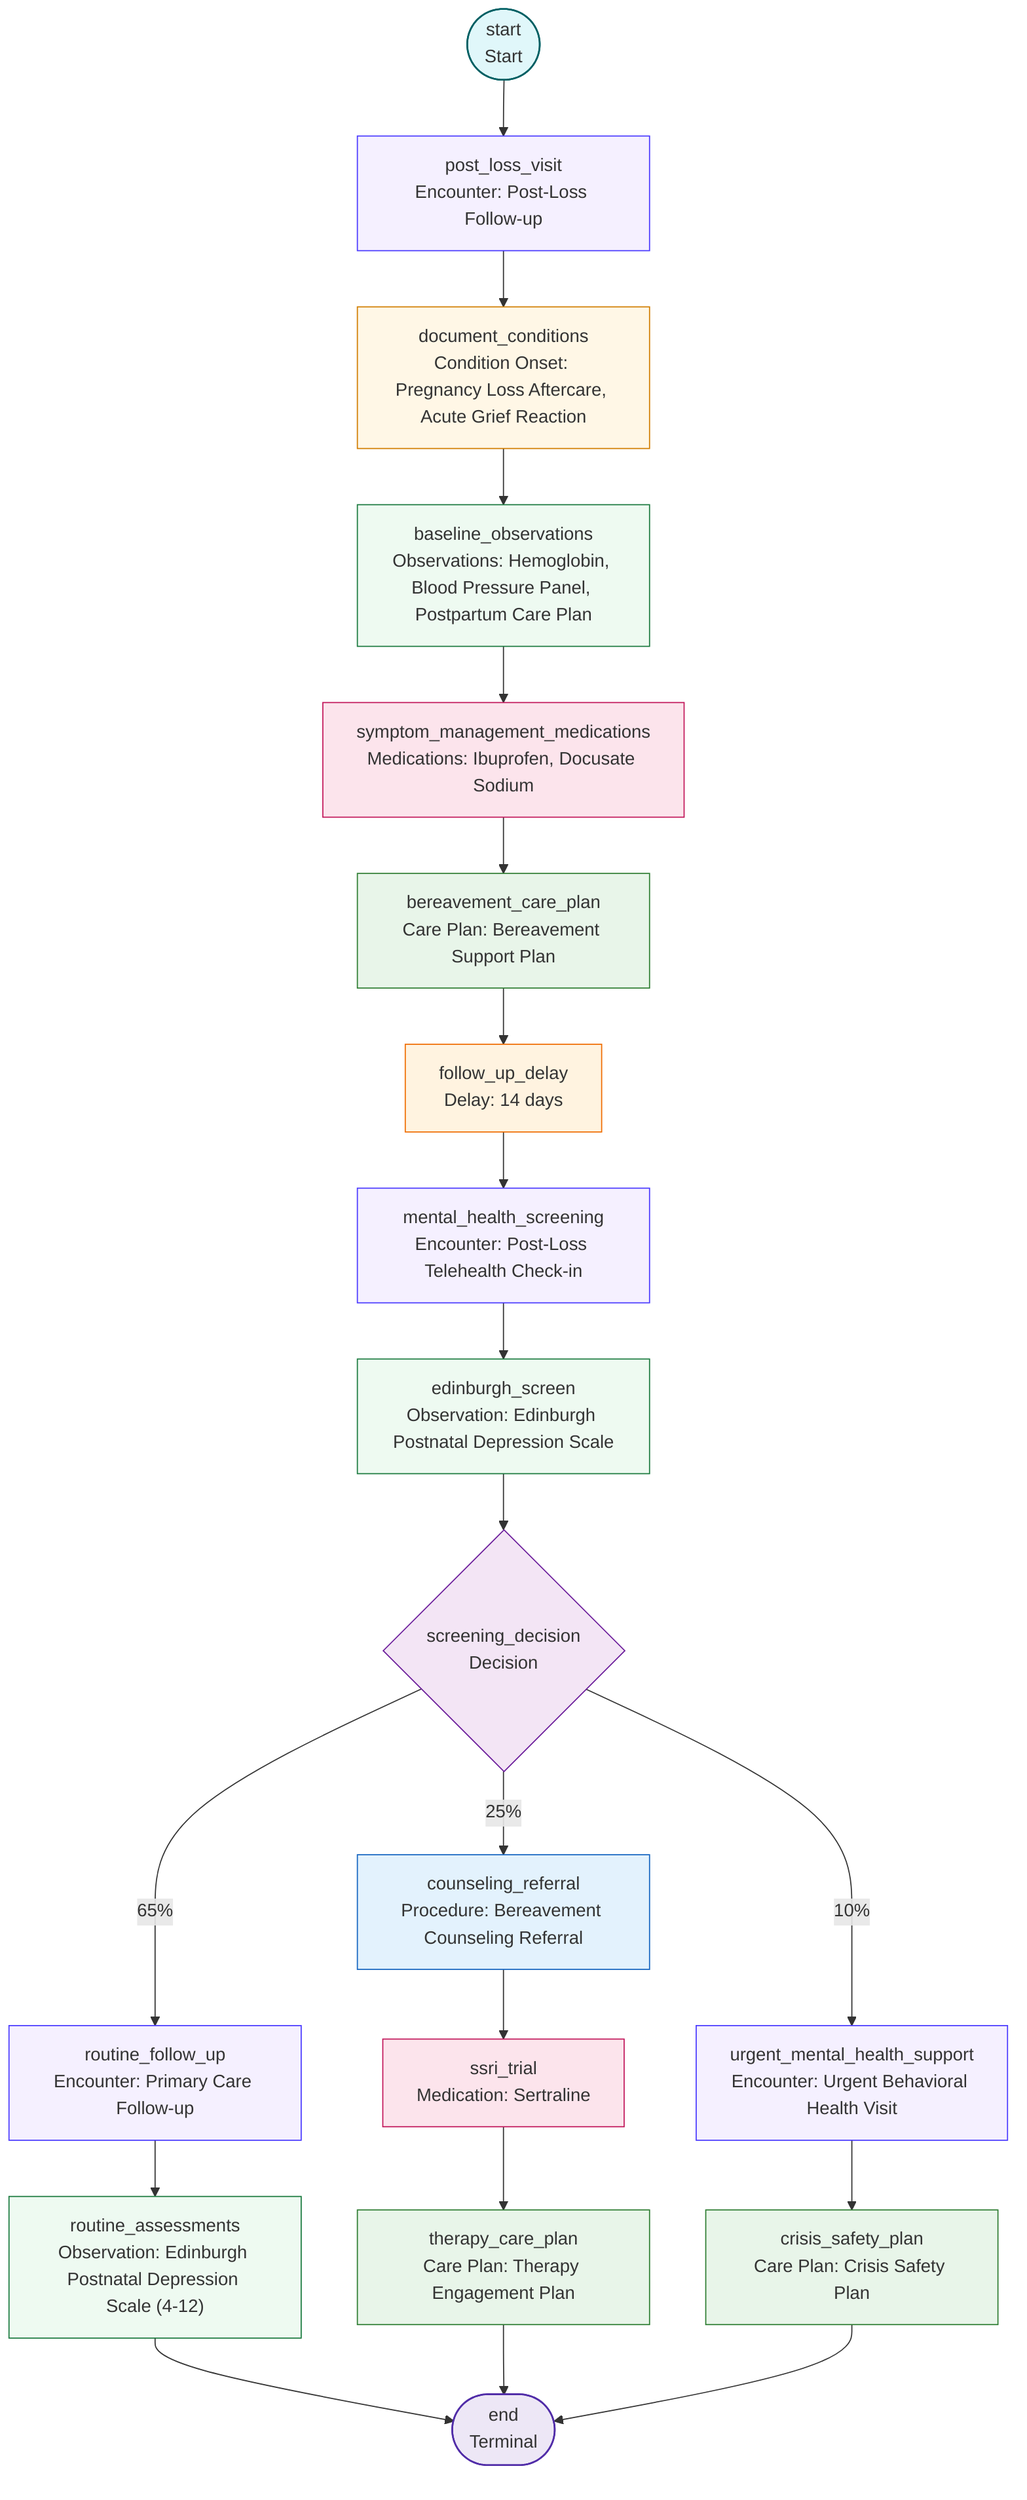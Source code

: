 %% Mermaid diagram for modules/pregnancy_loss_support.yaml
graph TD
    classDef start fill:#e0f7fa,stroke:#006064,stroke-width:1.5;
    classDef encounter fill:#f5f0ff,stroke:#4a3aff,stroke-width:1;
    classDef condition fill:#fff7e6,stroke:#d17d00,stroke-width:1;
    classDef observation fill:#eefaf1,stroke:#1b7a3f,stroke-width:1;
    classDef medication fill:#fce4ec,stroke:#c2185b,stroke-width:1;
    classDef care_plan fill:#e8f5e9,stroke:#2e7d32,stroke-width:1;
    classDef delay fill:#fff3e0,stroke:#ef6c00,stroke-width:1;
    classDef decision fill:#f3e5f5,stroke:#6a1b9a,stroke-width:1;
    classDef procedure fill:#e3f2fd,stroke:#1565c0,stroke-width:1;
    classDef terminal fill:#ede7f6,stroke:#512da8,stroke-width:1.5;

    start_state([start<br/>Start]):::start
    post_loss_visit["post_loss_visit<br/>Encounter: Post-Loss Follow-up"]:::encounter
    document_conditions["document_conditions<br/>Condition Onset: Pregnancy Loss Aftercare, Acute Grief Reaction"]:::condition
    baseline_observations["baseline_observations<br/>Observations: Hemoglobin, Blood Pressure Panel, Postpartum Care Plan"]:::observation
    symptom_management_medications["symptom_management_medications<br/>Medications: Ibuprofen, Docusate Sodium"]:::medication
    bereavement_care_plan["bereavement_care_plan<br/>Care Plan: Bereavement Support Plan"]:::care_plan
    follow_up_delay["follow_up_delay<br/>Delay: 14 days"]:::delay
    mental_health_screening["mental_health_screening<br/>Encounter: Post-Loss Telehealth Check-in"]:::encounter
    edinburgh_screen["edinburgh_screen<br/>Observation: Edinburgh Postnatal Depression Scale"]:::observation
    screening_decision{"screening_decision<br/>Decision"}:::decision
    routine_follow_up["routine_follow_up<br/>Encounter: Primary Care Follow-up"]:::encounter
    routine_assessments["routine_assessments<br/>Observation: Edinburgh Postnatal Depression Scale (4-12)"]:::observation
    counseling_referral["counseling_referral<br/>Procedure: Bereavement Counseling Referral"]:::procedure
    ssri_trial["ssri_trial<br/>Medication: Sertraline"]:::medication
    therapy_care_plan["therapy_care_plan<br/>Care Plan: Therapy Engagement Plan"]:::care_plan
    urgent_mental_health_support["urgent_mental_health_support<br/>Encounter: Urgent Behavioral Health Visit"]:::encounter
    crisis_safety_plan["crisis_safety_plan<br/>Care Plan: Crisis Safety Plan"]:::care_plan
    end_state([end<br/>Terminal]):::terminal

    start_state --> post_loss_visit
    post_loss_visit --> document_conditions
    document_conditions --> baseline_observations
    baseline_observations --> symptom_management_medications
    symptom_management_medications --> bereavement_care_plan
    bereavement_care_plan --> follow_up_delay
    follow_up_delay --> mental_health_screening
    mental_health_screening --> edinburgh_screen
    edinburgh_screen --> screening_decision
    screening_decision -->|65%| routine_follow_up
    screening_decision -->|25%| counseling_referral
    screening_decision -->|10%| urgent_mental_health_support
    routine_follow_up --> routine_assessments
    routine_assessments --> end_state
    counseling_referral --> ssri_trial
    ssri_trial --> therapy_care_plan
    therapy_care_plan --> end_state
    urgent_mental_health_support --> crisis_safety_plan
    crisis_safety_plan --> end_state